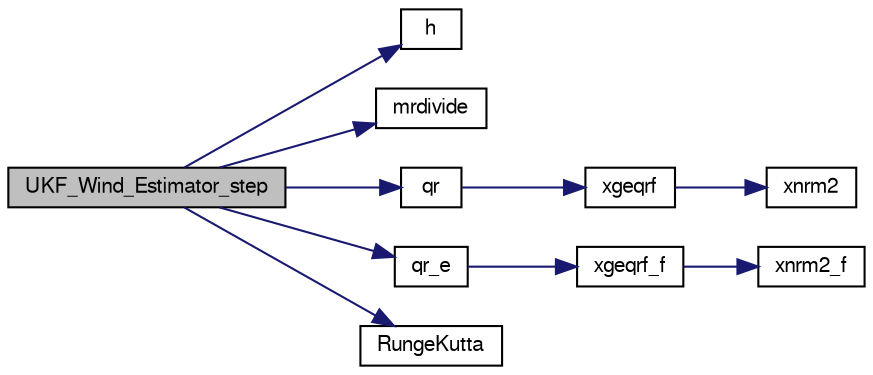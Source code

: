 digraph "UKF_Wind_Estimator_step"
{
  edge [fontname="FreeSans",fontsize="10",labelfontname="FreeSans",labelfontsize="10"];
  node [fontname="FreeSans",fontsize="10",shape=record];
  rankdir="LR";
  Node1 [label="UKF_Wind_Estimator_step",height=0.2,width=0.4,color="black", fillcolor="grey75", style="filled", fontcolor="black"];
  Node1 -> Node2 [color="midnightblue",fontsize="10",style="solid",fontname="FreeSans"];
  Node2 [label="h",height=0.2,width=0.4,color="black", fillcolor="white", style="filled",URL="$UKF__Wind__Estimator_8c.html#a1b540e52aff26922bc43ff126fa35270"];
  Node1 -> Node3 [color="midnightblue",fontsize="10",style="solid",fontname="FreeSans"];
  Node3 [label="mrdivide",height=0.2,width=0.4,color="black", fillcolor="white", style="filled",URL="$UKF__Wind__Estimator_8c.html#a29ad0023311f9e9ebad58b94cfa5beff"];
  Node1 -> Node4 [color="midnightblue",fontsize="10",style="solid",fontname="FreeSans"];
  Node4 [label="qr",height=0.2,width=0.4,color="black", fillcolor="white", style="filled",URL="$UKF__Wind__Estimator_8c.html#ab9fd07eef78a8a550bcd859339c5f401"];
  Node4 -> Node5 [color="midnightblue",fontsize="10",style="solid",fontname="FreeSans"];
  Node5 [label="xgeqrf",height=0.2,width=0.4,color="black", fillcolor="white", style="filled",URL="$UKF__Wind__Estimator_8c.html#af1145125636356fc8ed4014a8552b5d3"];
  Node5 -> Node6 [color="midnightblue",fontsize="10",style="solid",fontname="FreeSans"];
  Node6 [label="xnrm2",height=0.2,width=0.4,color="black", fillcolor="white", style="filled",URL="$UKF__Wind__Estimator_8c.html#a91f88aec3e54f7da4348dc58aa23a06f"];
  Node1 -> Node7 [color="midnightblue",fontsize="10",style="solid",fontname="FreeSans"];
  Node7 [label="qr_e",height=0.2,width=0.4,color="black", fillcolor="white", style="filled",URL="$UKF__Wind__Estimator_8c.html#ab4ab517d47da4d5ce174742384ae56cd"];
  Node7 -> Node8 [color="midnightblue",fontsize="10",style="solid",fontname="FreeSans"];
  Node8 [label="xgeqrf_f",height=0.2,width=0.4,color="black", fillcolor="white", style="filled",URL="$UKF__Wind__Estimator_8c.html#a06fe0b982008d39df58d5c5f4808204e"];
  Node8 -> Node9 [color="midnightblue",fontsize="10",style="solid",fontname="FreeSans"];
  Node9 [label="xnrm2_f",height=0.2,width=0.4,color="black", fillcolor="white", style="filled",URL="$UKF__Wind__Estimator_8c.html#ae7791e7e2e302fdd54849037a36ac477"];
  Node1 -> Node10 [color="midnightblue",fontsize="10",style="solid",fontname="FreeSans"];
  Node10 [label="RungeKutta",height=0.2,width=0.4,color="black", fillcolor="white", style="filled",URL="$UKF__Wind__Estimator_8c.html#a3ce8106141d8e0474d84e6e8872b7318"];
}
